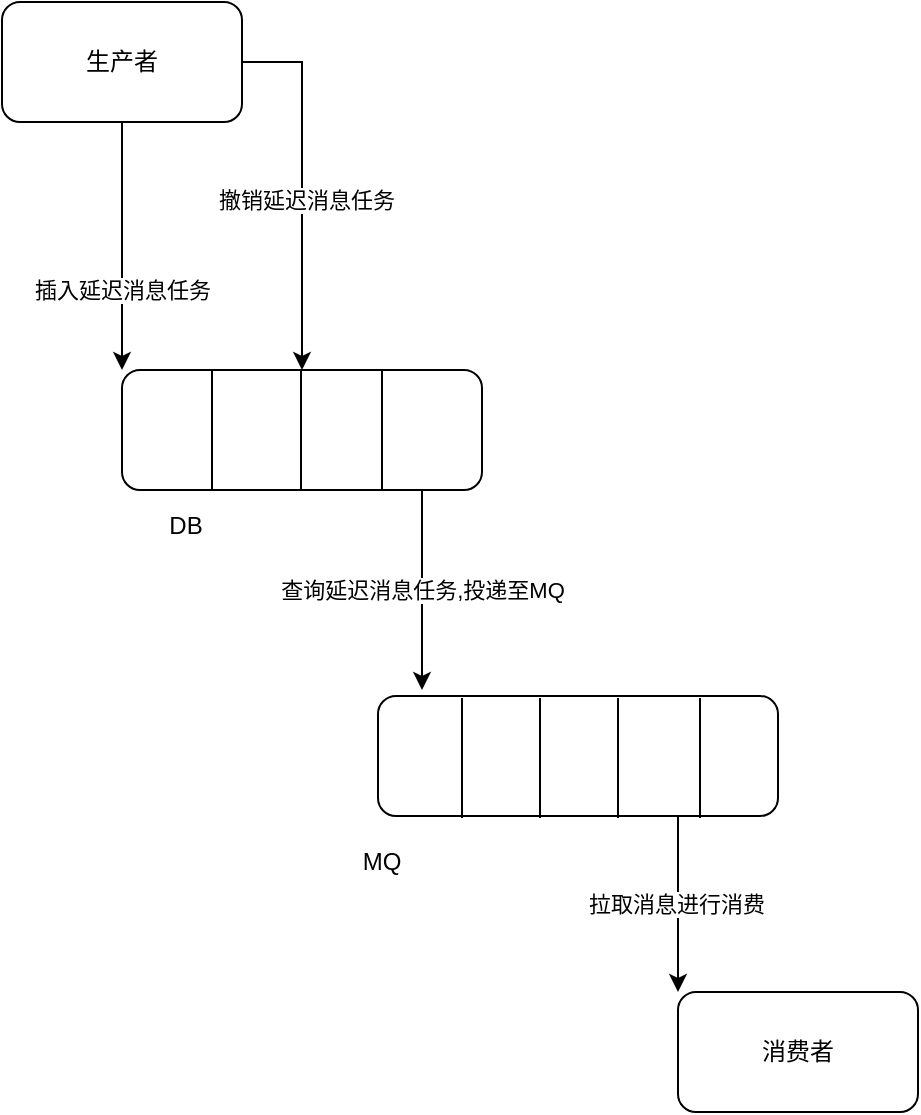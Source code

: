 <mxfile version="14.4.2" type="github">
  <diagram id="FwPwnj9V-WOvvup5iDUx" name="第 1 页">
    <mxGraphModel dx="1186" dy="569" grid="0" gridSize="10" guides="1" tooltips="1" connect="1" arrows="1" fold="1" page="1" pageScale="1" pageWidth="827" pageHeight="1169" math="0" shadow="0">
      <root>
        <mxCell id="0" />
        <mxCell id="1" parent="0" />
        <mxCell id="LwL3AwgZfpysOOeZVCgY-1" value="" style="rounded=1;whiteSpace=wrap;html=1;" vertex="1" parent="1">
          <mxGeometry x="296" y="214" width="180" height="60" as="geometry" />
        </mxCell>
        <mxCell id="LwL3AwgZfpysOOeZVCgY-5" value="" style="endArrow=none;html=1;exitX=0.25;exitY=1;exitDx=0;exitDy=0;entryX=0.25;entryY=0;entryDx=0;entryDy=0;" edge="1" parent="1" source="LwL3AwgZfpysOOeZVCgY-1" target="LwL3AwgZfpysOOeZVCgY-1">
          <mxGeometry width="50" height="50" relative="1" as="geometry">
            <mxPoint x="306" y="264" as="sourcePoint" />
            <mxPoint x="356" y="214" as="targetPoint" />
          </mxGeometry>
        </mxCell>
        <mxCell id="LwL3AwgZfpysOOeZVCgY-6" value="" style="endArrow=none;html=1;exitX=0.25;exitY=1;exitDx=0;exitDy=0;entryX=0.25;entryY=0;entryDx=0;entryDy=0;" edge="1" parent="1">
          <mxGeometry width="50" height="50" relative="1" as="geometry">
            <mxPoint x="385.5" y="274" as="sourcePoint" />
            <mxPoint x="385.5" y="214" as="targetPoint" />
          </mxGeometry>
        </mxCell>
        <mxCell id="LwL3AwgZfpysOOeZVCgY-7" value="" style="endArrow=none;html=1;exitX=0.25;exitY=1;exitDx=0;exitDy=0;entryX=0.25;entryY=0;entryDx=0;entryDy=0;" edge="1" parent="1">
          <mxGeometry width="50" height="50" relative="1" as="geometry">
            <mxPoint x="426" y="274" as="sourcePoint" />
            <mxPoint x="426" y="214" as="targetPoint" />
          </mxGeometry>
        </mxCell>
        <mxCell id="LwL3AwgZfpysOOeZVCgY-11" value="查询延迟消息任务,投递至MQ" style="endArrow=classic;html=1;" edge="1" parent="1">
          <mxGeometry width="50" height="50" relative="1" as="geometry">
            <mxPoint x="446" y="274" as="sourcePoint" />
            <mxPoint x="446" y="374" as="targetPoint" />
          </mxGeometry>
        </mxCell>
        <mxCell id="LwL3AwgZfpysOOeZVCgY-27" style="edgeStyle=orthogonalEdgeStyle;rounded=0;orthogonalLoop=1;jettySize=auto;html=1;exitX=0.75;exitY=1;exitDx=0;exitDy=0;entryX=0;entryY=0;entryDx=0;entryDy=0;" edge="1" parent="1" source="LwL3AwgZfpysOOeZVCgY-12" target="LwL3AwgZfpysOOeZVCgY-19">
          <mxGeometry relative="1" as="geometry" />
        </mxCell>
        <mxCell id="LwL3AwgZfpysOOeZVCgY-28" value="拉取消息进行消费" style="edgeLabel;html=1;align=center;verticalAlign=middle;resizable=0;points=[];" vertex="1" connectable="0" parent="LwL3AwgZfpysOOeZVCgY-27">
          <mxGeometry y="-1" relative="1" as="geometry">
            <mxPoint as="offset" />
          </mxGeometry>
        </mxCell>
        <mxCell id="LwL3AwgZfpysOOeZVCgY-12" value="" style="rounded=1;whiteSpace=wrap;html=1;" vertex="1" parent="1">
          <mxGeometry x="424" y="377" width="200" height="60" as="geometry" />
        </mxCell>
        <mxCell id="LwL3AwgZfpysOOeZVCgY-13" value="" style="endArrow=none;html=1;exitX=0.25;exitY=1;exitDx=0;exitDy=0;entryX=0.25;entryY=0;entryDx=0;entryDy=0;" edge="1" parent="1">
          <mxGeometry width="50" height="50" relative="1" as="geometry">
            <mxPoint x="466" y="438" as="sourcePoint" />
            <mxPoint x="466" y="378" as="targetPoint" />
          </mxGeometry>
        </mxCell>
        <mxCell id="LwL3AwgZfpysOOeZVCgY-14" value="" style="endArrow=none;html=1;exitX=0.25;exitY=1;exitDx=0;exitDy=0;entryX=0.25;entryY=0;entryDx=0;entryDy=0;" edge="1" parent="1">
          <mxGeometry width="50" height="50" relative="1" as="geometry">
            <mxPoint x="505" y="438" as="sourcePoint" />
            <mxPoint x="505" y="378" as="targetPoint" />
          </mxGeometry>
        </mxCell>
        <mxCell id="LwL3AwgZfpysOOeZVCgY-15" value="" style="endArrow=none;html=1;exitX=0.25;exitY=1;exitDx=0;exitDy=0;entryX=0.25;entryY=0;entryDx=0;entryDy=0;" edge="1" parent="1">
          <mxGeometry width="50" height="50" relative="1" as="geometry">
            <mxPoint x="544" y="438" as="sourcePoint" />
            <mxPoint x="544" y="378" as="targetPoint" />
          </mxGeometry>
        </mxCell>
        <mxCell id="LwL3AwgZfpysOOeZVCgY-16" value="" style="endArrow=none;html=1;exitX=0.25;exitY=1;exitDx=0;exitDy=0;entryX=0.25;entryY=0;entryDx=0;entryDy=0;" edge="1" parent="1">
          <mxGeometry width="50" height="50" relative="1" as="geometry">
            <mxPoint x="585" y="438" as="sourcePoint" />
            <mxPoint x="585" y="378" as="targetPoint" />
          </mxGeometry>
        </mxCell>
        <mxCell id="LwL3AwgZfpysOOeZVCgY-17" value="DB" style="text;html=1;strokeColor=none;fillColor=none;align=center;verticalAlign=middle;whiteSpace=wrap;rounded=0;" vertex="1" parent="1">
          <mxGeometry x="308" y="282" width="40" height="20" as="geometry" />
        </mxCell>
        <mxCell id="LwL3AwgZfpysOOeZVCgY-18" value="MQ" style="text;html=1;strokeColor=none;fillColor=none;align=center;verticalAlign=middle;whiteSpace=wrap;rounded=0;" vertex="1" parent="1">
          <mxGeometry x="406" y="450" width="40" height="20" as="geometry" />
        </mxCell>
        <mxCell id="LwL3AwgZfpysOOeZVCgY-19" value="消费者" style="rounded=1;whiteSpace=wrap;html=1;" vertex="1" parent="1">
          <mxGeometry x="574" y="525" width="120" height="60" as="geometry" />
        </mxCell>
        <mxCell id="LwL3AwgZfpysOOeZVCgY-22" style="edgeStyle=orthogonalEdgeStyle;rounded=0;orthogonalLoop=1;jettySize=auto;html=1;exitX=1;exitY=0.5;exitDx=0;exitDy=0;" edge="1" parent="1" source="LwL3AwgZfpysOOeZVCgY-20" target="LwL3AwgZfpysOOeZVCgY-1">
          <mxGeometry relative="1" as="geometry" />
        </mxCell>
        <mxCell id="LwL3AwgZfpysOOeZVCgY-26" value="撤销延迟消息任务" style="edgeLabel;html=1;align=center;verticalAlign=middle;resizable=0;points=[];" vertex="1" connectable="0" parent="LwL3AwgZfpysOOeZVCgY-22">
          <mxGeometry x="0.076" y="2" relative="1" as="geometry">
            <mxPoint as="offset" />
          </mxGeometry>
        </mxCell>
        <mxCell id="LwL3AwgZfpysOOeZVCgY-24" style="edgeStyle=orthogonalEdgeStyle;rounded=0;orthogonalLoop=1;jettySize=auto;html=1;exitX=0.5;exitY=1;exitDx=0;exitDy=0;entryX=0;entryY=0;entryDx=0;entryDy=0;" edge="1" parent="1" source="LwL3AwgZfpysOOeZVCgY-20" target="LwL3AwgZfpysOOeZVCgY-1">
          <mxGeometry relative="1" as="geometry" />
        </mxCell>
        <mxCell id="LwL3AwgZfpysOOeZVCgY-25" value="插入延迟消息任务" style="edgeLabel;html=1;align=center;verticalAlign=middle;resizable=0;points=[];" vertex="1" connectable="0" parent="LwL3AwgZfpysOOeZVCgY-24">
          <mxGeometry x="0.352" relative="1" as="geometry">
            <mxPoint as="offset" />
          </mxGeometry>
        </mxCell>
        <mxCell id="LwL3AwgZfpysOOeZVCgY-20" value="生产者" style="rounded=1;whiteSpace=wrap;html=1;" vertex="1" parent="1">
          <mxGeometry x="236" y="30" width="120" height="60" as="geometry" />
        </mxCell>
      </root>
    </mxGraphModel>
  </diagram>
</mxfile>
